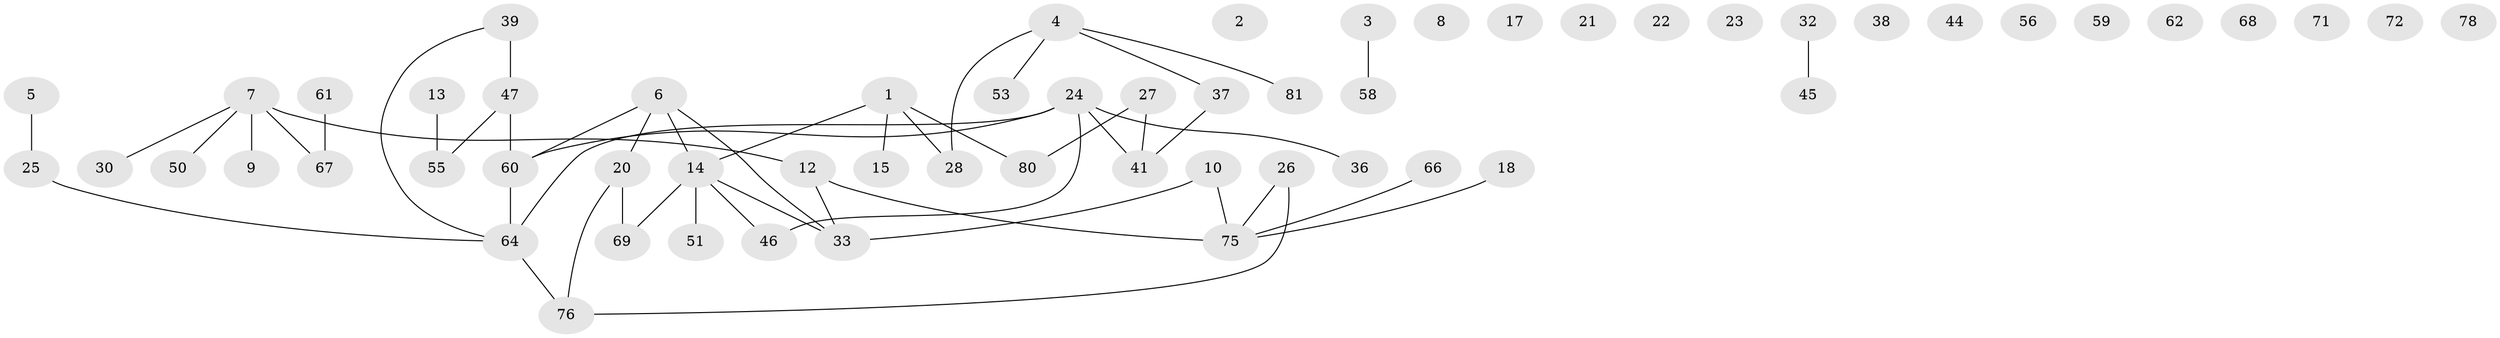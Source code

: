 // Generated by graph-tools (version 1.1) at 2025/23/03/03/25 07:23:26]
// undirected, 59 vertices, 51 edges
graph export_dot {
graph [start="1"]
  node [color=gray90,style=filled];
  1 [super="+19"];
  2;
  3 [super="+48"];
  4 [super="+52"];
  5 [super="+11"];
  6 [super="+73"];
  7 [super="+16"];
  8;
  9 [super="+49"];
  10;
  12 [super="+54"];
  13;
  14 [super="+57"];
  15;
  17;
  18;
  20 [super="+43"];
  21 [super="+34"];
  22 [super="+35"];
  23;
  24 [super="+31"];
  25;
  26 [super="+29"];
  27;
  28 [super="+40"];
  30;
  32;
  33 [super="+42"];
  36;
  37;
  38;
  39;
  41 [super="+65"];
  44;
  45 [super="+70"];
  46;
  47 [super="+74"];
  50;
  51;
  53;
  55 [super="+63"];
  56;
  58;
  59;
  60;
  61;
  62;
  64 [super="+77"];
  66;
  67;
  68;
  69;
  71;
  72;
  75 [super="+79"];
  76;
  78;
  80;
  81;
  1 -- 28 [weight=2];
  1 -- 80;
  1 -- 15;
  1 -- 14;
  3 -- 58;
  4 -- 53;
  4 -- 81;
  4 -- 37;
  4 -- 28;
  5 -- 25;
  6 -- 33;
  6 -- 14;
  6 -- 20;
  6 -- 60;
  7 -- 50;
  7 -- 67;
  7 -- 9;
  7 -- 12;
  7 -- 30;
  10 -- 33;
  10 -- 75;
  12 -- 33;
  12 -- 75;
  13 -- 55;
  14 -- 46;
  14 -- 69;
  14 -- 51;
  14 -- 33;
  18 -- 75;
  20 -- 69;
  20 -- 76;
  24 -- 64;
  24 -- 36;
  24 -- 60;
  24 -- 46;
  24 -- 41;
  25 -- 64;
  26 -- 76;
  26 -- 75;
  27 -- 41;
  27 -- 80;
  32 -- 45;
  37 -- 41;
  39 -- 47 [weight=2];
  39 -- 64;
  47 -- 60;
  47 -- 55;
  60 -- 64;
  61 -- 67;
  64 -- 76;
  66 -- 75;
}
